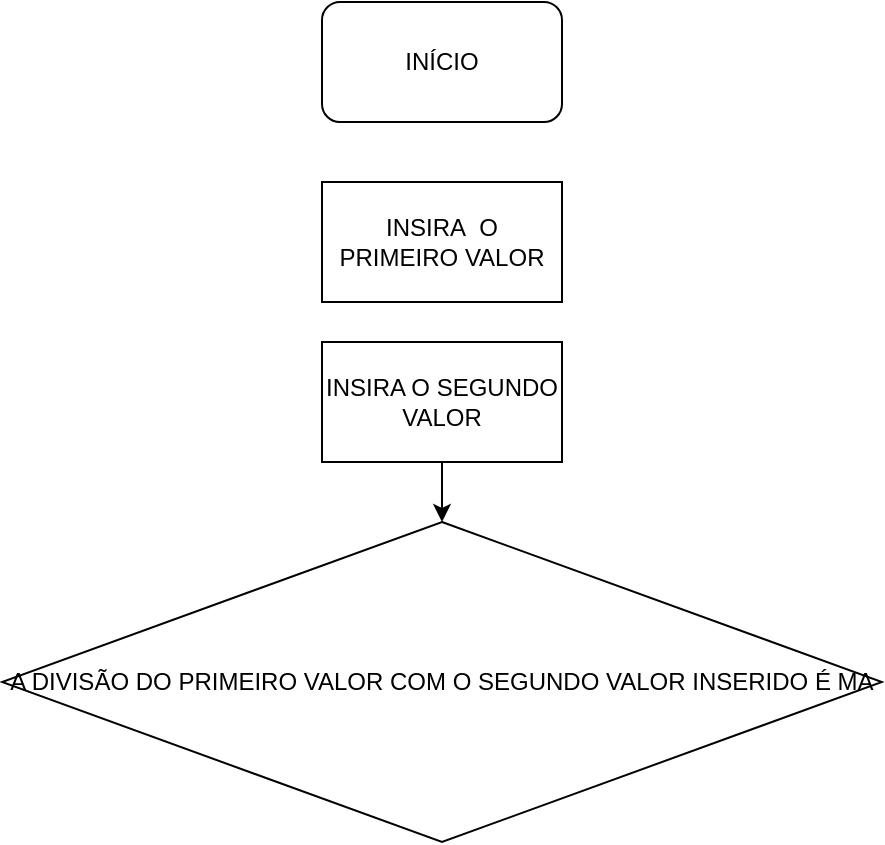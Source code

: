 <mxfile version="20.8.18" type="github">
  <diagram name="Página-1" id="LgZ5IDJ4cyhRu_qzjha-">
    <mxGraphModel dx="1194" dy="709" grid="1" gridSize="10" guides="1" tooltips="1" connect="1" arrows="1" fold="1" page="1" pageScale="1" pageWidth="827" pageHeight="1169" math="0" shadow="0">
      <root>
        <mxCell id="0" />
        <mxCell id="1" parent="0" />
        <mxCell id="9fh8OU5REE_RhAgqPOsK-1" value="INÍCIO" style="rounded=1;whiteSpace=wrap;html=1;" vertex="1" parent="1">
          <mxGeometry x="370" width="120" height="60" as="geometry" />
        </mxCell>
        <mxCell id="9fh8OU5REE_RhAgqPOsK-3" value="INSIRA&amp;nbsp; O PRIMEIRO VALOR" style="rounded=0;whiteSpace=wrap;html=1;" vertex="1" parent="1">
          <mxGeometry x="370" y="90" width="120" height="60" as="geometry" />
        </mxCell>
        <mxCell id="9fh8OU5REE_RhAgqPOsK-6" value="" style="edgeStyle=orthogonalEdgeStyle;rounded=0;orthogonalLoop=1;jettySize=auto;html=1;" edge="1" parent="1" source="9fh8OU5REE_RhAgqPOsK-4" target="9fh8OU5REE_RhAgqPOsK-5">
          <mxGeometry relative="1" as="geometry" />
        </mxCell>
        <mxCell id="9fh8OU5REE_RhAgqPOsK-4" value="INSIRA O SEGUNDO VALOR" style="rounded=0;whiteSpace=wrap;html=1;" vertex="1" parent="1">
          <mxGeometry x="370" y="170" width="120" height="60" as="geometry" />
        </mxCell>
        <mxCell id="9fh8OU5REE_RhAgqPOsK-5" value="A DIVISÃO DO PRIMEIRO VALOR COM O SEGUNDO VALOR INSERIDO É MA" style="rhombus;whiteSpace=wrap;html=1;rounded=0;" vertex="1" parent="1">
          <mxGeometry x="210" y="260" width="440" height="160" as="geometry" />
        </mxCell>
      </root>
    </mxGraphModel>
  </diagram>
</mxfile>
